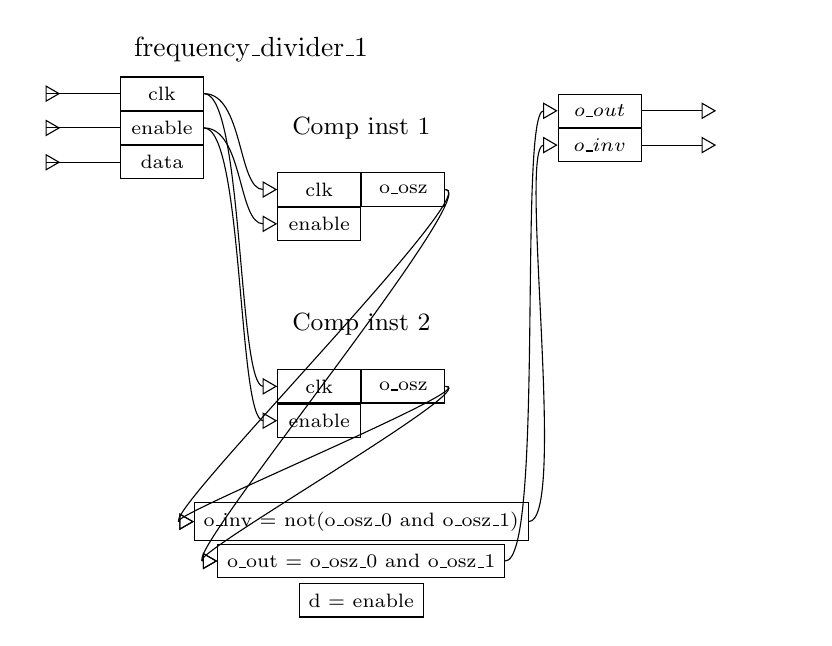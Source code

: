 \tikzset{
 tip/.style={->,shorten >=1pt},
  block/.style = {
    draw, fill=blue!20, rectangle,
    minimum height=3em, minimum width=6em
  },
  output/.style = {
    coordinate},
  point/.style = {
    coordinate
  },
  hw/.style = {
            draw,
            rounded corners=1pt},
	entity/.style = {},
	comp_inst/.style = {font=\small},
	if_in/.style = {
	    draw,
	    minimum height=12pt,
	    minimum width=30pt,
	    font=\scriptsize},
	if_out/.style = {
	    draw,
	    minimum height=12pt,
	    minimum width=30pt,
	    font=\scriptsize},
	>=open triangle 60,
  entity-frame/.style = {rounded corners=1pt}
}


\begin{tikzpicture}[]
%\draw[help lines](-4,-2) grid (4,2);

%% entity name
\node (top-entity) [entity] at (-1.4,1) {frequency\_divider\_1};

%% input ports
\matrix(in_ports) [] 
	at (-3,0)
{
	%% \node(in_1_port) [left=1cm] {}; & \node(nix) [minimum width=20pt] {}; & \node(in_1_clk) [if_in] {Clk}; \\
  %% \node(in_2_port) [left=1cm] {}; & \node(nix) [minimum width=20pt] {}; & \node(in_2_enable) [if_in] {Enable}; \\
  %% \node(in_3_port) [left=1cm] {}; & \node(nix) [minimum width=20pt] {}; & \node(in_3_data) [if_in] {Data}; \\
  \node(in_1_port) [left=1cm] {}; & \node(nix) [minimum width=20pt] {}; & \node(in_1_blk) [if_in] {clk}; \\
   \node(in_2_port) [left=1cm] {}; & \node(nix) [minimum width=20pt] {}; & \node(in_2_blk) [if_in] {enable}; \\
   \node(in_3_port) [left=1cm] {}; & \node(nix) [minimum width=20pt] {}; & \node(in_3_blk) [if_in] {data}; \\
};

%% \draw[>-] (in_1_port.west) -- (in_1_clk);
%% \draw[>-] (in_2_port.west) -- (in_2_enable);
%% \draw[>-] (in_3_port.west) -- (in_3_data);
\draw[>-] (in_1_port.west) -- (in_1_blk);
\draw[>-] (in_2_port.west) -- (in_2_blk);
\draw[>-] (in_3_port.west) -- (in_3_blk);

%% output port
\matrix(out_ports) 
 [
% 	matrix of nodes,
% 	nodes in empty cells,
% 	nodes={draw}
]
	at (4,0)
{
	%% \node(out_1_o_out) [if_out] {$O_Out$}; & \node(nix) [minimum width=20pt] {}; & \node(out_1_port) [left=1cm] {}; \\
  %% \node(out_2_outinv) [if_in] {OutInv}; & \node(nix) [minimum width=20pt] {}; & \node(out_2_port) [left=1cm] {}; \\
\node(out_1_blk) [if_out] {$o\_out$}; & \node(nix) [minimum width=20pt] {}; & \node(out_1_port) [left=1cm] {}; \\
\node(out_2_blk) [if_out] {$o\_inv$}; & \node(nix) [minimum width=20pt] {}; & \node(out_2_port) [left=1cm] {}; \\
	& &  \\
};

%% \draw[->] (out_1_o_out) -- (out_1_port.east);
%% \draw[->] (out_2_outinv) -- (out_2_port.east);
\draw[->] (out_1_blk) -- (out_1_port.east);
\draw[->] (out_2_blk) -- (out_2_port.east);

%% components, signals, processes
%\node(inst_1) [comp_inst] at(0, 0) {Comp inst 1};

%% \matrix(in_ports) [] 
%% 	at (0,-1)
%% {
%% 	\node(inst_in_1_clk) [if_in] {Clk}; & \node(inst_out_1_o_out) [if_out] {$O_Out$}; \\
%%   \node(inst_in_2_enable) [if_in] {Enable}; & \node(inst_out_2_outinv) [if_out] {OutInv}; \\
%%   \node(inst_in_3_data) [if_in] {Data}; & \\
%%   \\
%% };

%% instances
\node(inst_1) [comp_inst] at(0, -0.0) {Comp inst 1};
\matrix(in_ports) []
	at (0,-1.0)
{
  \node(inst1_in_1_blk) [if_in] {clk   }; & \node(inst1_out_1_blk) [if_out] {    o\_osz }; \\
\node(inst1_in_2_blk) [if_in] {    enable  }; & \\
};
\node(inst_2) [comp_inst] at(0, -2.5) {Comp inst 2};
\matrix(in_ports) []
	at (0,-3.5)
{
  \node(inst2_in_1_blk) [if_in] {clk   }; & \node(inst2_out_1_blk) [if_out] {    o\_osz }; \\
\node(inst2_in_2_blk) [if_in] {    enable  }; & \\
};


%% assignments / signals
%\node (sig_o_osz) [if_in,] at(0,-2.5) {o\_osz\_1 and o\_osz\_2};
\node (sig_1_blk) [if_in,] at(0,-6.0) {d = enable};
\node (sig_2_blk) [if_in,] at(0,-5.5) {o\_out = o\_osz\_0 and o\_osz\_1};
\node (sig_3_blk) [if_in,] at(0,-5.0) {o\_inv = not(o\_osz\_0 and o\_osz\_1)};


%% from input ports
%\draw[->] (in_1_blk.east) .. controls +(0.5,0.) and +(-0.5,-0.) .. (inst1_in_1_blk.west);
%\draw[->] (in_2_blk.east) .. controls +(0.5,0.) and +(-0.5,-0.) .. (inst1_in_2_blk.west);
\draw[->] (in_1_blk.east) .. controls +(0.5,0.) and +(-0.5,-0.) .. (inst1_in_1_blk.west);
\draw[->] (in_2_blk.east) .. controls +(0.5,0.) and +(-0.5,-0.) .. (inst1_in_2_blk.west);
\draw[->] (in_1_blk.east) .. controls +(0.5,0.) and +(-0.5,-0.) .. (inst2_in_1_blk.west);
\draw[->] (in_2_blk.east) .. controls +(0.5,0.) and +(-0.5,-0.) .. (inst2_in_2_blk.west);

%\draw[->] (in_3_blk.east) .. controls +(0.5,0.) and +(-0.5,-0.) .. (inst1_in_3_blk.west);
%% to signals
%\draw[->] (inst1_out_1_blk.east) .. controls +(1,0) and +(-1, 0) .. (sig_2_blk.west);
%\draw[->] (inst_out_2_outinv.east) .. controls +(1,0) and +(-1, 0) .. (sig_2.west);
\draw[->] (inst1_out_1_blk.east) .. controls +(0.5,0.) and +(-0.5,-0.) .. (sig_2_blk.west);
\draw[->] (inst1_out_1_blk.east) .. controls +(0.5,0.) and +(-0.5,-0.) .. (sig_3_blk.west);
\draw[->] (inst2_out_1_blk.east) .. controls +(0.5,0.) and +(-0.5,-0.) .. (sig_2_blk.west);
\draw[->] (inst2_out_1_blk.east) .. controls +(0.5,0.) and +(-0.5,-0.) .. (sig_3_blk.west);

%% to output ports
%\draw[->] (sig_2_blk.east)  .. controls +(0.5,0.) and +(-0.5,-0.) .. (out_1_blk.west);
\draw[->] (sig_2_blk.east)  .. controls +(0.5,0.) and +(-0.5,-0.) .. (out_1_blk.west);
\draw[->] (sig_3_blk.east)  .. controls +(0.5,0.) and +(-0.5,-0.) .. (out_2_blk.west);


%% frames
%\draw [entity-frame, thick] (-3.5,1.5) rectangle (4,-3);
%\draw [] (-1,0.4) rectangle (1,-1.7);

\end{tikzpicture}
